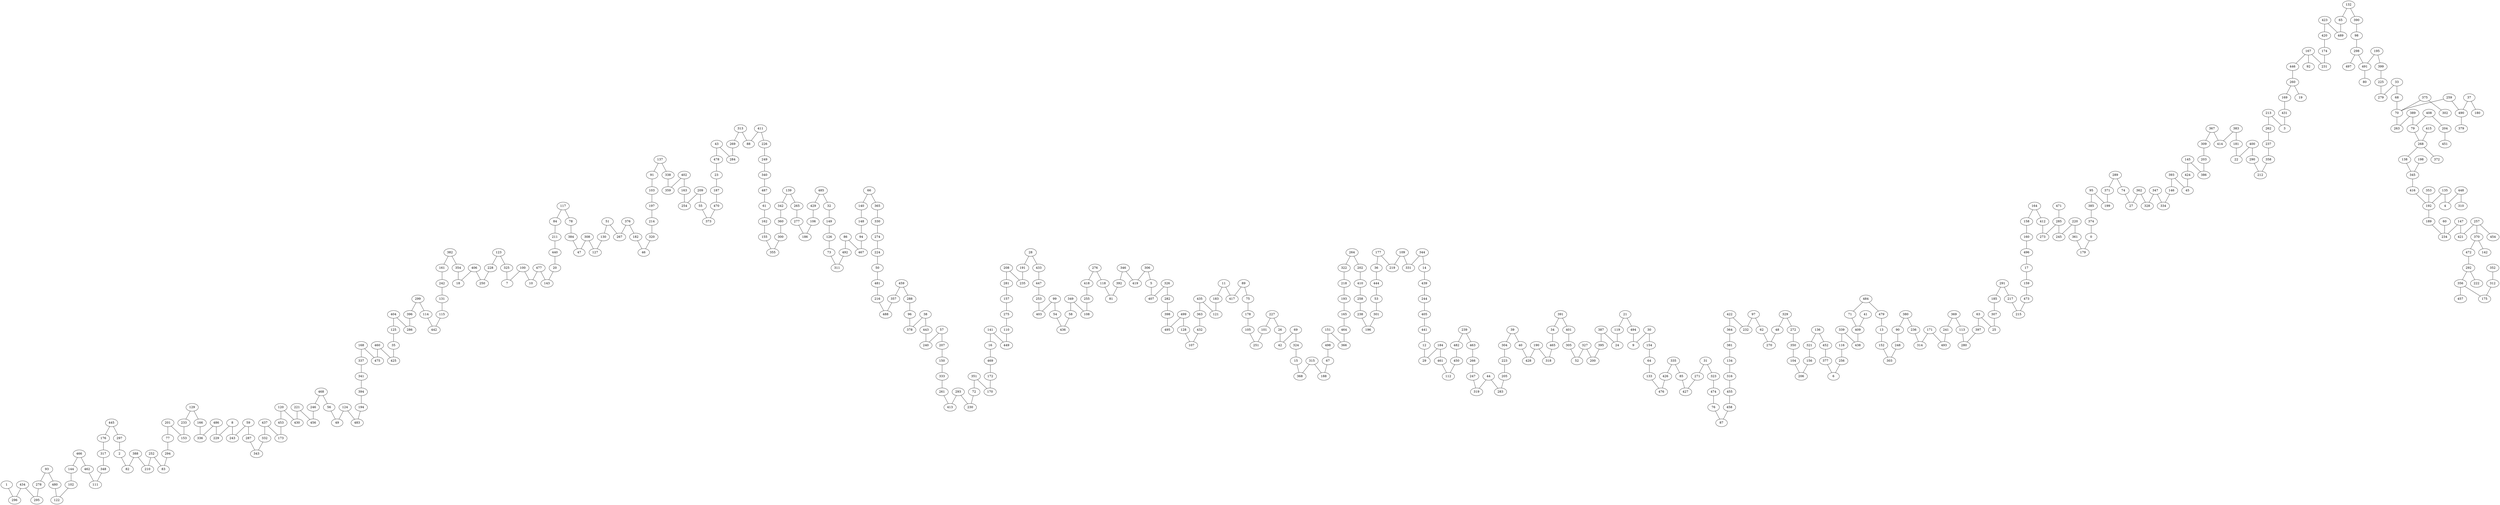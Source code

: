 strict graph G {
1;
296;
434;
295;
278;
93;
480;
122;
102;
144;
466;
462;
111;
348;
317;
176;
445;
297;
2;
82;
388;
210;
252;
83;
294;
77;
201;
153;
233;
129;
166;
336;
486;
229;
8;
243;
59;
287;
343;
332;
437;
173;
453;
120;
430;
221;
456;
246;
468;
56;
49;
124;
483;
194;
394;
341;
337;
168;
475;
460;
425;
35;
125;
404;
286;
396;
299;
114;
442;
115;
131;
242;
161;
382;
354;
18;
406;
250;
228;
123;
325;
7;
100;
10;
477;
143;
20;
440;
211;
84;
117;
78;
384;
47;
308;
127;
130;
51;
267;
376;
182;
46;
320;
214;
197;
103;
91;
137;
338;
359;
402;
163;
254;
209;
55;
373;
470;
187;
23;
478;
43;
284;
269;
313;
88;
411;
226;
249;
340;
487;
61;
162;
155;
355;
300;
360;
342;
139;
265;
277;
186;
106;
429;
485;
32;
149;
126;
73;
311;
492;
86;
467;
94;
148;
140;
66;
365;
330;
274;
224;
50;
481;
216;
488;
357;
459;
288;
96;
378;
38;
443;
240;
57;
207;
150;
333;
261;
413;
293;
230;
72;
351;
170;
172;
469;
16;
141;
449;
110;
275;
157;
281;
208;
235;
191;
28;
433;
447;
253;
403;
99;
54;
436;
58;
349;
108;
255;
418;
276;
118;
81;
392;
346;
419;
306;
5;
407;
326;
282;
398;
495;
499;
128;
107;
432;
363;
435;
121;
183;
11;
417;
89;
75;
178;
105;
251;
101;
227;
26;
42;
69;
324;
15;
368;
315;
188;
67;
498;
151;
366;
464;
165;
193;
218;
322;
264;
202;
410;
258;
238;
196;
301;
53;
444;
36;
177;
219;
109;
331;
344;
14;
439;
244;
405;
441;
12;
29;
184;
461;
112;
450;
482;
239;
463;
266;
247;
319;
44;
283;
205;
223;
304;
39;
40;
428;
190;
318;
465;
34;
391;
401;
305;
52;
327;
200;
395;
387;
24;
119;
21;
494;
9;
30;
154;
64;
133;
476;
426;
335;
85;
427;
271;
31;
323;
474;
76;
87;
458;
455;
316;
134;
381;
364;
422;
232;
97;
62;
270;
48;
329;
272;
350;
104;
206;
156;
321;
136;
452;
377;
6;
256;
116;
339;
438;
409;
71;
484;
479;
13;
152;
303;
248;
90;
380;
236;
314;
171;
493;
241;
369;
113;
280;
397;
63;
25;
307;
185;
291;
217;
215;
473;
159;
17;
496;
160;
158;
164;
412;
273;
285;
245;
220;
361;
179;
0;
374;
385;
95;
199;
371;
289;
74;
27;
362;
328;
347;
334;
146;
393;
45;
424;
145;
386;
203;
309;
367;
414;
383;
181;
22;
400;
290;
212;
358;
237;
262;
213;
3;
431;
169;
260;
446;
167;
92;
231;
174;
420;
423;
489;
65;
132;
390;
98;
298;
491;
80;
195;
399;
225;
279;
33;
68;
70;
375;
302;
263;
389;
79;
408;
204;
451;
268;
138;
345;
416;
192;
353;
135;
4;
448;
310;
189;
234;
147;
421;
257;
370;
472;
292;
356;
457;
175;
312;
352;
222;
142;
454;
60;
198;
415;
372;
259;
490;
37;
180;
379;
497;
19;
471;
41;
252 -- 210;
404 -- 286;
300 -- 355;
253 -- 403;
151 -- 366;
459 -- 357;
12 -- 29;
335 -- 426;
472 -- 292;
458 -- 87;
431 -- 3;
214 -- 320;
329 -- 272;
464 -- 366;
268 -- 138;
21 -- 119;
11 -- 183;
392 -- 81;
367 -- 309;
66 -- 140;
117 -- 84;
189 -- 234;
262 -- 237;
137 -- 338;
90 -- 248;
292 -- 222;
434 -- 296;
51 -- 267;
376 -- 267;
213 -- 3;
169 -- 431;
381 -- 134;
68 -- 70;
345 -- 416;
268 -- 372;
233 -- 153;
444 -- 53;
61 -- 162;
440 -- 20;
155 -- 355;
360 -- 300;
462 -- 111;
26 -- 42;
99 -- 54;
86 -- 467;
8 -- 243;
313 -- 269;
340 -- 487;
69 -- 42;
486 -- 229;
429 -- 106;
426 -- 476;
420 -- 174;
337 -- 341;
329 -- 48;
13 -- 152;
69 -- 324;
249 -- 340;
352 -- 312;
93 -- 278;
66 -- 365;
330 -- 274;
48 -- 270;
0 -- 179;
257 -- 370;
201 -- 153;
437 -- 173;
129 -- 233;
326 -- 407;
151 -- 498;
287 -- 343;
123 -- 228;
469 -- 172;
208 -- 281;
299 -- 396;
163 -- 254;
187 -- 470;
50 -- 481;
246 -- 456;
139 -- 265;
376 -- 182;
335 -- 85;
31 -- 323;
154 -- 64;
422 -- 232;
387 -- 395;
484 -- 479;
259 -- 70;
239 -- 482;
91 -- 103;
171 -- 493;
424 -- 45;
410 -- 258;
347 -- 328;
39 -- 40;
448 -- 310;
135 -- 192;
393 -- 45;
325 -- 7;
490 -- 379;
445 -- 176;
135 -- 4;
367 -- 414;
192 -- 189;
391 -- 34;
389 -- 263;
89 -- 417;
117 -- 78;
482 -- 450;
43 -- 284;
435 -- 363;
93 -- 480;
183 -- 121;
114 -- 442;
396 -- 286;
406 -- 18;
264 -- 322;
266 -- 247;
382 -- 161;
402 -- 163;
470 -- 373;
118 -- 81;
168 -- 475;
342 -- 360;
481 -- 216;
272 -- 350;
257 -- 454;
59 -- 243;
383 -- 414;
304 -- 223;
104 -- 206;
164 -- 412;
70 -- 263;
416 -- 192;
399 -- 225;
409 -- 438;
316 -- 455;
298 -- 491;
363 -- 432;
398 -- 495;
288 -- 96;
356 -- 175;
443 -- 240;
1 -- 296;
466 -- 144;
461 -- 112;
94 -- 467;
437 -- 332;
293 -- 230;
103 -- 197;
119 -- 24;
395 -- 200;
374 -- 0;
95 -- 199;
434 -- 295;
133 -- 476;
97 -- 232;
400 -- 22;
297 -- 2;
172 -- 170;
380 -- 236;
74 -- 27;
433 -- 447;
5 -- 407;
485 -- 32;
494 -- 9;
37 -- 180;
23 -- 187;
145 -- 386;
459 -- 288;
54 -- 436;
496 -- 17;
397 -- 280;
348 -- 111;
346 -- 392;
43 -- 478;
11 -- 417;
313 -- 88;
439 -- 244;
224 -- 50;
100 -- 7;
485 -- 429;
299 -- 114;
165 -- 464;
86 -- 492;
375 -- 70;
85 -- 427;
136 -- 321;
195 -- 491;
71 -- 409;
63 -- 25;
388 -- 210;
321 -- 156;
393 -- 146;
174 -- 231;
312 -- 175;
176 -- 317;
327 -- 52;
261 -- 413;
30 -- 9;
380 -- 90;
276 -- 418;
30 -- 154;
361 -- 179;
159 -- 473;
77 -- 294;
227 -- 101;
499 -- 128;
269 -- 284;
466 -- 462;
51 -- 130;
492 -- 311;
101 -- 251;
57 -- 207;
479 -- 13;
260 -- 19;
220 -- 245;
402 -- 359;
16 -- 469;
140 -- 148;
285 -- 273;
371 -- 199;
164 -- 158;
291 -- 185;
375 -- 302;
198 -- 345;
252 -- 83;
338 -- 359;
184 -- 461;
53 -- 301;
2 -- 82;
468 -- 56;
228 -- 250;
265 -- 277;
150 -- 333;
177 -- 36;
344 -- 14;
171 -- 314;
362 -- 27;
64 -- 133;
339 -- 116;
455 -- 458;
408 -- 204;
145 -- 424;
423 -- 489;
182 -- 46;
166 -- 336;
308 -- 127;
67 -- 188;
406 -- 250;
333 -- 261;
203 -- 386;
353 -- 192;
147 -- 234;
216 -- 488;
239 -- 463;
209 -- 55;
41 -- 409;
356 -- 457;
167 -- 231;
370 -- 142;
278 -- 295;
120 -- 430;
315 -- 188;
131 -- 115;
221 -- 456;
120 -- 453;
226 -- 249;
478 -- 23;
293 -- 413;
499 -- 495;
275 -- 110;
63 -- 397;
28 -- 191;
258 -- 238;
207 -- 150;
98 -- 298;
423 -- 420;
259 -- 490;
480 -- 122;
241 -- 493;
20 -- 143;
347 -- 334;
65 -- 489;
181 -- 22;
130 -- 127;
125 -- 35;
124 -- 483;
498 -- 67;
264 -- 202;
124 -- 49;
59 -- 287;
123 -- 325;
100 -- 10;
55 -- 373;
282 -- 398;
157 -- 275;
34 -- 465;
105 -- 251;
95 -- 385;
62 -- 270;
225 -- 279;
129 -- 166;
452 -- 377;
370 -- 472;
291 -- 217;
349 -- 108;
358 -- 212;
411 -- 88;
152 -- 303;
193 -- 165;
84 -- 211;
146 -- 334;
411 -- 226;
346 -- 419;
351 -- 72;
227 -- 26;
326 -- 282;
15 -- 368;
40 -- 428;
317 -- 348;
201 -- 77;
388 -- 82;
56 -- 49;
405 -- 441;
38 -- 443;
72 -- 230;
134 -- 316;
307 -- 25;
364 -- 381;
109 -- 219;
351 -- 170;
408 -- 79;
446 -- 260;
309 -- 203;
44 -- 319;
418 -- 255;
32 -- 149;
257 -- 421;
185 -- 307;
141 -- 16;
36 -- 444;
148 -- 94;
306 -- 5;
31 -- 271;
465 -- 318;
281 -- 157;
184 -- 29;
109 -- 331;
301 -- 196;
327 -- 200;
460 -- 475;
447 -- 253;
221 -- 430;
35 -- 425;
332 -- 343;
369 -- 241;
385 -- 374;
38 -- 378;
448 -- 4;
450 -- 112;
57 -- 240;
432 -- 107;
60 -- 234;
208 -- 235;
137 -- 91;
126 -- 73;
290 -- 212;
96 -- 378;
260 -- 169;
102 -- 122;
33 -- 279;
274 -- 224;
384 -- 47;
487 -- 61;
191 -- 235;
289 -- 74;
178 -- 105;
167 -- 92;
486 -- 336;
324 -- 15;
441 -- 12;
285 -- 245;
389 -- 79;
17 -- 159;
294 -- 83;
39 -- 304;
484 -- 71;
202 -- 410;
217 -- 215;
298 -- 497;
75 -- 178;
339 -- 438;
394 -- 194;
320 -- 46;
209 -- 254;
106 -- 186;
357 -- 488;
21 -- 494;
97 -- 62;
110 -- 449;
377 -- 6;
190 -- 318;
149 -- 126;
99 -- 403;
238 -- 196;
391 -- 401;
322 -- 218;
160 -- 496;
194 -- 483;
28 -- 433;
460 -- 425;
463 -- 266;
350 -- 104;
220 -- 361;
248 -- 303;
58 -- 436;
362 -- 328;
344 -- 331;
158 -- 160;
390 -- 98;
289 -- 371;
292 -- 356;
204 -- 451;
37 -- 490;
132 -- 65;
271 -- 427;
306 -- 419;
147 -- 421;
115 -- 442;
400 -- 290;
415 -- 268;
477 -- 10;
435 -- 121;
341 -- 394;
453 -- 173;
139 -- 342;
382 -- 354;
242 -- 131;
78 -- 384;
177 -- 219;
168 -- 337;
141 -- 449;
305 -- 52;
156 -- 206;
89 -- 75;
256 -- 6;
468 -- 246;
354 -- 18;
223 -- 205;
255 -- 108;
401 -- 305;
422 -- 364;
477 -- 143;
44 -- 283;
213 -- 262;
308 -- 47;
383 -- 181;
218 -- 193;
162 -- 155;
445 -- 297;
205 -- 283;
247 -- 319;
236 -- 314;
195 -- 399;
8 -- 229;
197 -- 214;
349 -- 58;
473 -- 215;
404 -- 125;
365 -- 330;
323 -- 474;
244 -- 405;
491 -- 80;
144 -- 102;
211 -- 440;
387 -- 24;
161 -- 242;
113 -- 280;
79 -- 268;
128 -- 107;
132 -- 390;
237 -- 358;
369 -- 113;
73 -- 311;
276 -- 118;
116 -- 256;
76 -- 87;
136 -- 452;
412 -- 273;
277 -- 186;
471 -- 285;
138 -- 345;
14 -- 439;
315 -- 368;
190 -- 428;
33 -- 68;
474 -- 76;
167 -- 446;
}
